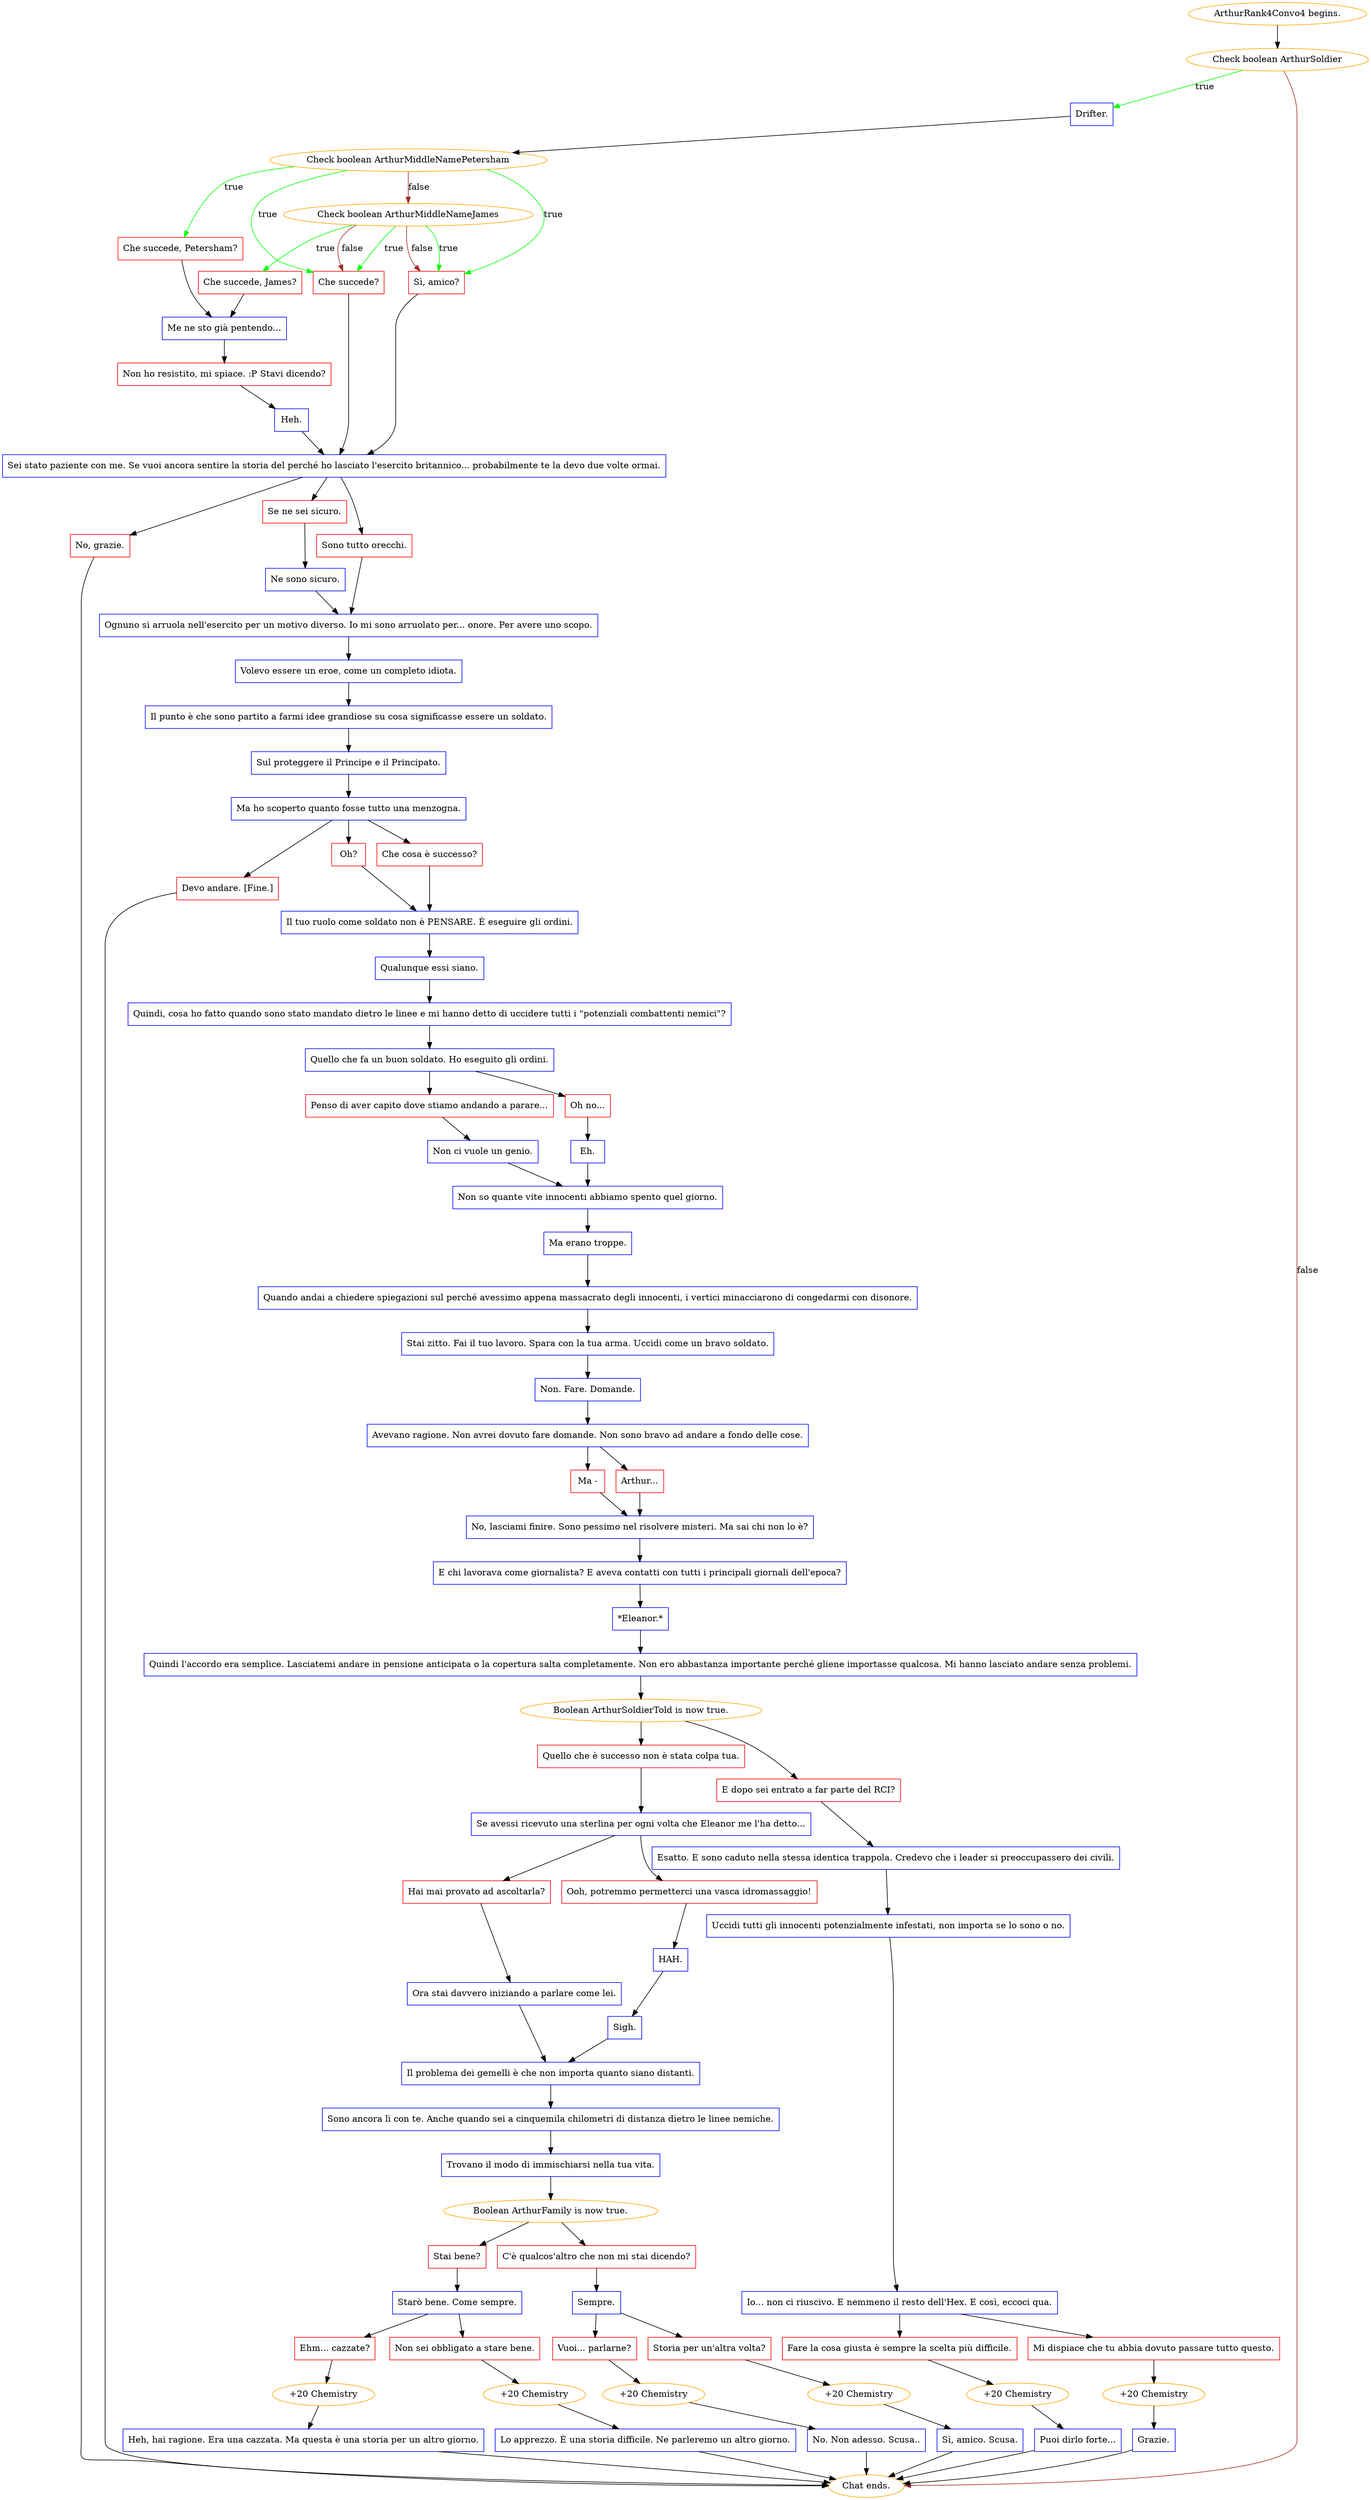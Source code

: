 digraph {
	"ArthurRank4Convo4 begins." [color=orange];
		"ArthurRank4Convo4 begins." -> j1651121292;
	j1651121292 [label="Check boolean ArthurSoldier",color=orange];
		j1651121292 -> j3806170266 [label=true,color=green];
		j1651121292 -> "Chat ends." [label=false,color=brown];
	j3806170266 [label="Drifter.",shape=box,color=blue];
		j3806170266 -> j2062515714;
	"Chat ends." [color=orange];
	j2062515714 [label="Check boolean ArthurMiddleNamePetersham",color=orange];
		j2062515714 -> j3919579020 [label=true,color=green];
		j2062515714 -> j131267333 [label=true,color=green];
		j2062515714 -> j1782104807 [label=true,color=green];
		j2062515714 -> j2878711458 [label=false,color=brown];
	j3919579020 [label="Che succede, Petersham?",shape=box,color=red];
		j3919579020 -> j4217520832;
	j131267333 [label="Che succede?",shape=box,color=red];
		j131267333 -> j2649289910;
	j1782104807 [label="Sì, amico?",shape=box,color=red];
		j1782104807 -> j2649289910;
	j2878711458 [label="Check boolean ArthurMiddleNameJames",color=orange];
		j2878711458 -> j3418164823 [label=true,color=green];
		j2878711458 -> j131267333 [label=true,color=green];
		j2878711458 -> j1782104807 [label=true,color=green];
		j2878711458 -> j131267333 [label=false,color=brown];
		j2878711458 -> j1782104807 [label=false,color=brown];
	j4217520832 [label="Me ne sto già pentendo...",shape=box,color=blue];
		j4217520832 -> j1855293247;
	j2649289910 [label="Sei stato paziente con me. Se vuoi ancora sentire la storia del perché ho lasciato l'esercito britannico... probabilmente te la devo due volte ormai.",shape=box,color=blue];
		j2649289910 -> j3977530646;
		j2649289910 -> j1128869676;
		j2649289910 -> j2783324089;
	j3418164823 [label="Che succede, James?",shape=box,color=red];
		j3418164823 -> j4217520832;
	j1855293247 [label="Non ho resistito, mi spiace. :P Stavi dicendo?",shape=box,color=red];
		j1855293247 -> j1361785615;
	j3977530646 [label="Se ne sei sicuro.",shape=box,color=red];
		j3977530646 -> j882656993;
	j1128869676 [label="Sono tutto orecchi.",shape=box,color=red];
		j1128869676 -> j4032697963;
	j2783324089 [label="No, grazie.",shape=box,color=red];
		j2783324089 -> "Chat ends.";
	j1361785615 [label="Heh.",shape=box,color=blue];
		j1361785615 -> j2649289910;
	j882656993 [label="Ne sono sicuro.",shape=box,color=blue];
		j882656993 -> j4032697963;
	j4032697963 [label="Ognuno si arruola nell'esercito per un motivo diverso. Io mi sono arruolato per... onore. Per avere uno scopo.",shape=box,color=blue];
		j4032697963 -> j3954793077;
	j3954793077 [label="Volevo essere un eroe, come un completo idiota.",shape=box,color=blue];
		j3954793077 -> j4128514278;
	j4128514278 [label="Il punto è che sono partito a farmi idee grandiose su cosa significasse essere un soldato.",shape=box,color=blue];
		j4128514278 -> j3652903562;
	j3652903562 [label="Sul proteggere il Principe e il Principato.",shape=box,color=blue];
		j3652903562 -> j3481277266;
	j3481277266 [label="Ma ho scoperto quanto fosse tutto una menzogna.",shape=box,color=blue];
		j3481277266 -> j2065257286;
		j3481277266 -> j1600199754;
		j3481277266 -> j3856875422;
	j2065257286 [label="Che cosa è successo?",shape=box,color=red];
		j2065257286 -> j3989743627;
	j1600199754 [label="Oh?",shape=box,color=red];
		j1600199754 -> j3989743627;
	j3856875422 [label="Devo andare. [Fine.]",shape=box,color=red];
		j3856875422 -> "Chat ends.";
	j3989743627 [label="Il tuo ruolo come soldato non è PENSARE. È eseguire gli ordini.",shape=box,color=blue];
		j3989743627 -> j811661633;
	j811661633 [label="Qualunque essi siano.",shape=box,color=blue];
		j811661633 -> j1432266897;
	j1432266897 [label="Quindi, cosa ho fatto quando sono stato mandato dietro le linee e mi hanno detto di uccidere tutti i \"potenziali combattenti nemici\"?",shape=box,color=blue];
		j1432266897 -> j833810627;
	j833810627 [label="Quello che fa un buon soldato. Ho eseguito gli ordini.",shape=box,color=blue];
		j833810627 -> j295754932;
		j833810627 -> j576459445;
	j295754932 [label="Penso di aver capito dove stiamo andando a parare...",shape=box,color=red];
		j295754932 -> j1626422832;
	j576459445 [label="Oh no...",shape=box,color=red];
		j576459445 -> j697333862;
	j1626422832 [label="Non ci vuole un genio.",shape=box,color=blue];
		j1626422832 -> j197634848;
	j697333862 [label="Eh.",shape=box,color=blue];
		j697333862 -> j197634848;
	j197634848 [label="Non so quante vite innocenti abbiamo spento quel giorno.",shape=box,color=blue];
		j197634848 -> j1635534126;
	j1635534126 [label="Ma erano troppe.",shape=box,color=blue];
		j1635534126 -> j397428639;
	j397428639 [label="Quando andai a chiedere spiegazioni sul perché avessimo appena massacrato degli innocenti, i vertici minacciarono di congedarmi con disonore.",shape=box,color=blue];
		j397428639 -> j1480172373;
	j1480172373 [label="Stai zitto. Fai il tuo lavoro. Spara con la tua arma. Uccidi come un bravo soldato.",shape=box,color=blue];
		j1480172373 -> j296908391;
	j296908391 [label="Non. Fare. Domande.",shape=box,color=blue];
		j296908391 -> j3513591524;
	j3513591524 [label="Avevano ragione. Non avrei dovuto fare domande. Non sono bravo ad andare a fondo delle cose.",shape=box,color=blue];
		j3513591524 -> j2061354084;
		j3513591524 -> j4029516560;
	j2061354084 [label="Ma -",shape=box,color=red];
		j2061354084 -> j1042927619;
	j4029516560 [label="Arthur...",shape=box,color=red];
		j4029516560 -> j1042927619;
	j1042927619 [label="No, lasciami finire. Sono pessimo nel risolvere misteri. Ma sai chi non lo è?",shape=box,color=blue];
		j1042927619 -> j3283069329;
	j3283069329 [label="E chi lavorava come giornalista? E aveva contatti con tutti i principali giornali dell'epoca?",shape=box,color=blue];
		j3283069329 -> j280722052;
	j280722052 [label="*Eleanor.*",shape=box,color=blue];
		j280722052 -> j1609152305;
	j1609152305 [label="Quindi l'accordo era semplice. Lasciatemi andare in pensione anticipata o la copertura salta completamente. Non ero abbastanza importante perché gliene importasse qualcosa. Mi hanno lasciato andare senza problemi.",shape=box,color=blue];
		j1609152305 -> j1539124429;
	j1539124429 [label="Boolean ArthurSoldierTold is now true.",color=orange];
		j1539124429 -> j2040950078;
		j1539124429 -> j1763884223;
	j2040950078 [label="E dopo sei entrato a far parte del RCI?",shape=box,color=red];
		j2040950078 -> j382755952;
	j1763884223 [label="Quello che è successo non è stata colpa tua.",shape=box,color=red];
		j1763884223 -> j1466998911;
	j382755952 [label="Esatto. E sono caduto nella stessa identica trappola. Credevo che i leader si preoccupassero dei civili.",shape=box,color=blue];
		j382755952 -> j3720586121;
	j1466998911 [label="Se avessi ricevuto una sterlina per ogni volta che Eleanor me l'ha detto...",shape=box,color=blue];
		j1466998911 -> j2712867766;
		j1466998911 -> j3520253239;
	j3720586121 [label="Uccidi tutti gli innocenti potenzialmente infestati, non importa se lo sono o no.",shape=box,color=blue];
		j3720586121 -> j2728798336;
	j2712867766 [label="Hai mai provato ad ascoltarla?",shape=box,color=red];
		j2712867766 -> j1441262024;
	j3520253239 [label="Ooh, potremmo permetterci una vasca idromassaggio!",shape=box,color=red];
		j3520253239 -> j2344119153;
	j2728798336 [label="Io... non ci riuscivo. E nemmeno il resto dell'Hex. E così, eccoci qua.",shape=box,color=blue];
		j2728798336 -> j1866952651;
		j2728798336 -> j1413851946;
	j1441262024 [label="Ora stai davvero iniziando a parlare come lei.",shape=box,color=blue];
		j1441262024 -> j2289206925;
	j2344119153 [label="HAH.",shape=box,color=blue];
		j2344119153 -> j231637408;
	j1866952651 [label="Mi dispiace che tu abbia dovuto passare tutto questo.",shape=box,color=red];
		j1866952651 -> j3900457093;
	j1413851946 [label="Fare la cosa giusta è sempre la scelta più difficile.",shape=box,color=red];
		j1413851946 -> j424809175;
	j2289206925 [label="Il problema dei gemelli è che non importa quanto siano distanti.",shape=box,color=blue];
		j2289206925 -> j3951835;
	j231637408 [label="Sigh.",shape=box,color=blue];
		j231637408 -> j2289206925;
	j3900457093 [label="+20 Chemistry",color=orange];
		j3900457093 -> j759461125;
	j424809175 [label="+20 Chemistry",color=orange];
		j424809175 -> j3552403434;
	j3951835 [label="Sono ancora lì con te. Anche quando sei a cinquemila chilometri di distanza dietro le linee nemiche.",shape=box,color=blue];
		j3951835 -> j3473064645;
	j759461125 [label="Grazie.",shape=box,color=blue];
		j759461125 -> "Chat ends.";
	j3552403434 [label="Puoi dirlo forte...",shape=box,color=blue];
		j3552403434 -> "Chat ends.";
	j3473064645 [label="Trovano il modo di immischiarsi nella tua vita.",shape=box,color=blue];
		j3473064645 -> j730258552;
	j730258552 [label="Boolean ArthurFamily is now true.",color=orange];
		j730258552 -> j3779052135;
		j730258552 -> j2322764434;
	j3779052135 [label="Stai bene?",shape=box,color=red];
		j3779052135 -> j2377707304;
	j2322764434 [label="C'è qualcos'altro che non mi stai dicendo?",shape=box,color=red];
		j2322764434 -> j675082375;
	j2377707304 [label="Starò bene. Come sempre.",shape=box,color=blue];
		j2377707304 -> j2948127734;
		j2377707304 -> j167204921;
	j675082375 [label="Sempre.",shape=box,color=blue];
		j675082375 -> j2122087901;
		j675082375 -> j387052415;
	j2948127734 [label="Non sei obbligato a stare bene.",shape=box,color=red];
		j2948127734 -> j4282732347;
	j167204921 [label="Ehm... cazzate?",shape=box,color=red];
		j167204921 -> j3132598885;
	j2122087901 [label="Storia per un'altra volta?",shape=box,color=red];
		j2122087901 -> j1217197006;
	j387052415 [label="Vuoi... parlarne?",shape=box,color=red];
		j387052415 -> j4257533029;
	j4282732347 [label="+20 Chemistry",color=orange];
		j4282732347 -> j4103315023;
	j3132598885 [label="+20 Chemistry",color=orange];
		j3132598885 -> j3173785422;
	j1217197006 [label="+20 Chemistry",color=orange];
		j1217197006 -> j1055162604;
	j4257533029 [label="+20 Chemistry",color=orange];
		j4257533029 -> j870789672;
	j4103315023 [label="Lo apprezzo. È una storia difficile. Ne parleremo un altro giorno.",shape=box,color=blue];
		j4103315023 -> "Chat ends.";
	j3173785422 [label="Heh, hai ragione. Era una cazzata. Ma questa è una storia per un altro giorno.",shape=box,color=blue];
		j3173785422 -> "Chat ends.";
	j1055162604 [label="Sì, amico. Scusa.",shape=box,color=blue];
		j1055162604 -> "Chat ends.";
	j870789672 [label="No. Non adesso. Scusa..",shape=box,color=blue];
		j870789672 -> "Chat ends.";
}